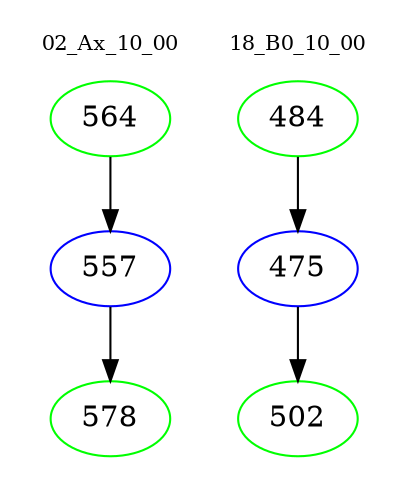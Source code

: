 digraph{
subgraph cluster_0 {
color = white
label = "02_Ax_10_00";
fontsize=10;
T0_564 [label="564", color="green"]
T0_564 -> T0_557 [color="black"]
T0_557 [label="557", color="blue"]
T0_557 -> T0_578 [color="black"]
T0_578 [label="578", color="green"]
}
subgraph cluster_1 {
color = white
label = "18_B0_10_00";
fontsize=10;
T1_484 [label="484", color="green"]
T1_484 -> T1_475 [color="black"]
T1_475 [label="475", color="blue"]
T1_475 -> T1_502 [color="black"]
T1_502 [label="502", color="green"]
}
}
